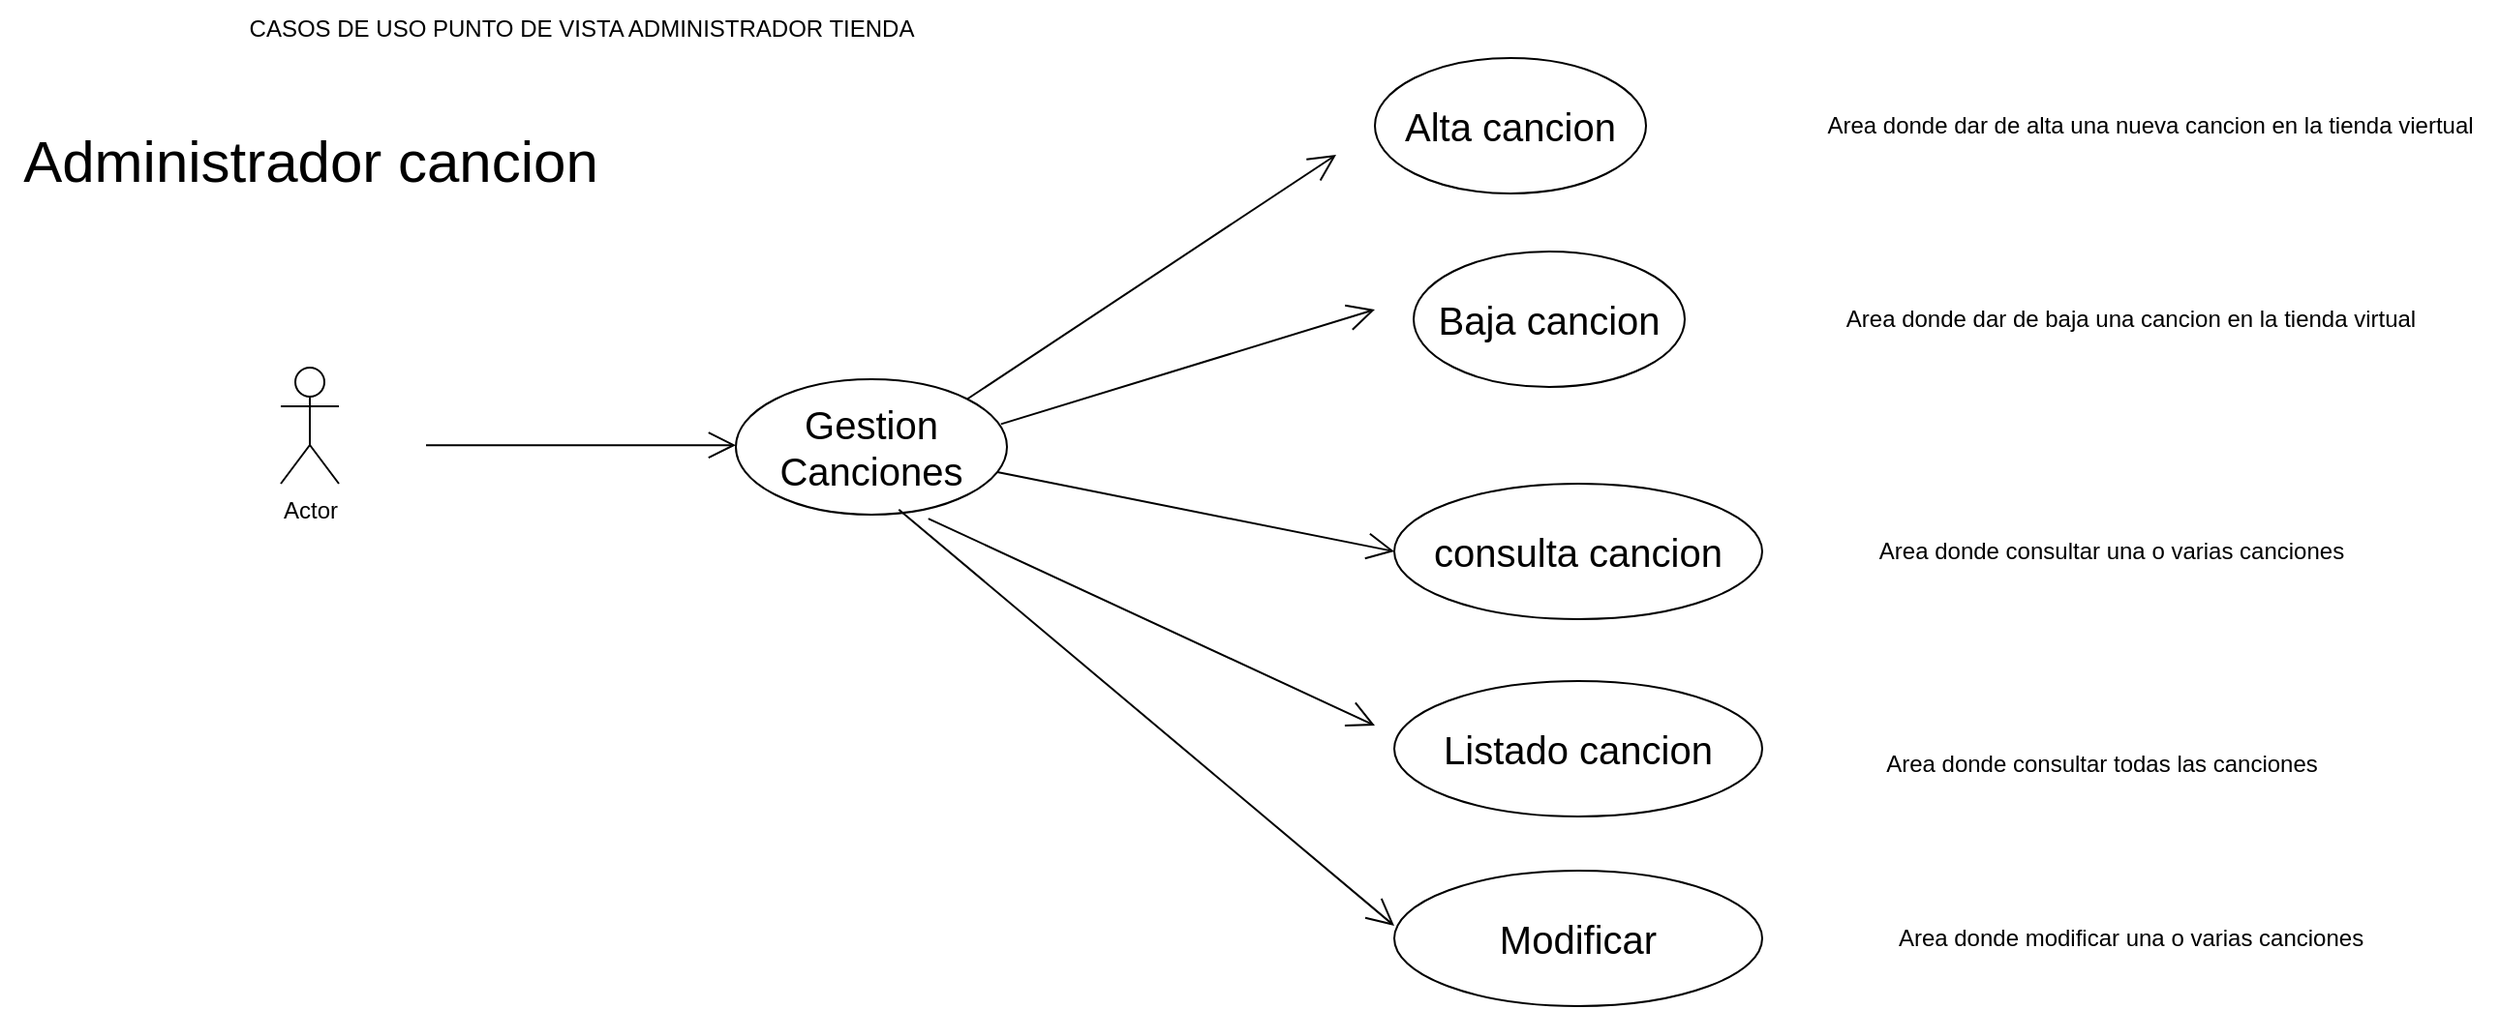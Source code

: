 <mxfile version="24.7.13">
  <diagram name="Página-1" id="tgmQOENE1AUmDB8Zj88i">
    <mxGraphModel dx="2713" dy="1710" grid="1" gridSize="10" guides="1" tooltips="1" connect="1" arrows="1" fold="1" page="1" pageScale="1" pageWidth="827" pageHeight="1169" math="0" shadow="0">
      <root>
        <mxCell id="0" />
        <mxCell id="1" parent="0" />
        <mxCell id="V4rOPZaa1DTqSu1dBDB0-2" value="Actor" style="shape=umlActor;verticalLabelPosition=bottom;verticalAlign=top;html=1;" parent="1" vertex="1">
          <mxGeometry x="-695" y="-220" width="30" height="60" as="geometry" />
        </mxCell>
        <mxCell id="V4rOPZaa1DTqSu1dBDB0-3" value="" style="endArrow=open;endFill=1;endSize=12;html=1;rounded=0;" parent="1" edge="1">
          <mxGeometry width="160" relative="1" as="geometry">
            <mxPoint x="-620" y="-179.91" as="sourcePoint" />
            <mxPoint x="-460" y="-179.91" as="targetPoint" />
          </mxGeometry>
        </mxCell>
        <mxCell id="V4rOPZaa1DTqSu1dBDB0-4" value="&lt;div style=&quot;font-size: 30px;&quot;&gt;&lt;font style=&quot;font-size: 30px;&quot;&gt;Administrador cancion&lt;/font&gt;&lt;/div&gt;" style="text;html=1;align=center;verticalAlign=middle;resizable=0;points=[];autosize=1;strokeColor=none;fillColor=none;" parent="1" vertex="1">
          <mxGeometry x="-840" y="-352" width="320" height="50" as="geometry" />
        </mxCell>
        <mxCell id="V4rOPZaa1DTqSu1dBDB0-5" value="CASOS DE USO PUNTO DE VISTA ADMINISTRADOR TIENDA" style="text;html=1;align=center;verticalAlign=middle;resizable=0;points=[];autosize=1;strokeColor=none;fillColor=none;" parent="1" vertex="1">
          <mxGeometry x="-715" y="-410" width="350" height="30" as="geometry" />
        </mxCell>
        <mxCell id="V4rOPZaa1DTqSu1dBDB0-6" value="&lt;font style=&quot;font-size: 20px;&quot;&gt;Gestion Canciones&lt;/font&gt;" style="ellipse;whiteSpace=wrap;html=1;" parent="1" vertex="1">
          <mxGeometry x="-460" y="-214" width="140" height="70" as="geometry" />
        </mxCell>
        <mxCell id="V4rOPZaa1DTqSu1dBDB0-7" value="" style="endArrow=open;endFill=1;endSize=12;html=1;rounded=0;exitX=1;exitY=0;exitDx=0;exitDy=0;" parent="1" source="V4rOPZaa1DTqSu1dBDB0-6" edge="1">
          <mxGeometry width="160" relative="1" as="geometry">
            <mxPoint x="-310" y="-280" as="sourcePoint" />
            <mxPoint x="-150" y="-330" as="targetPoint" />
            <Array as="points" />
          </mxGeometry>
        </mxCell>
        <mxCell id="V4rOPZaa1DTqSu1dBDB0-8" value="&lt;font style=&quot;font-size: 20px;&quot;&gt;Alta cancion&lt;/font&gt;" style="ellipse;whiteSpace=wrap;html=1;" parent="1" vertex="1">
          <mxGeometry x="-130" y="-380" width="140" height="70" as="geometry" />
        </mxCell>
        <mxCell id="V4rOPZaa1DTqSu1dBDB0-9" value="&lt;font style=&quot;font-size: 20px;&quot;&gt;Baja cancion&lt;/font&gt;" style="ellipse;whiteSpace=wrap;html=1;" parent="1" vertex="1">
          <mxGeometry x="-110" y="-280" width="140" height="70" as="geometry" />
        </mxCell>
        <mxCell id="V4rOPZaa1DTqSu1dBDB0-10" value="" style="endArrow=open;endFill=1;endSize=12;html=1;rounded=0;exitX=0.978;exitY=0.331;exitDx=0;exitDy=0;exitPerimeter=0;" parent="1" source="V4rOPZaa1DTqSu1dBDB0-6" edge="1">
          <mxGeometry width="160" relative="1" as="geometry">
            <mxPoint x="-290" y="-250" as="sourcePoint" />
            <mxPoint x="-130" y="-250" as="targetPoint" />
          </mxGeometry>
        </mxCell>
        <mxCell id="V4rOPZaa1DTqSu1dBDB0-11" value="&lt;div style=&quot;font-size: 20px;&quot;&gt;consulta cancion&lt;/div&gt;" style="ellipse;whiteSpace=wrap;html=1;" parent="1" vertex="1">
          <mxGeometry x="-120" y="-160" width="190" height="70" as="geometry" />
        </mxCell>
        <mxCell id="V4rOPZaa1DTqSu1dBDB0-12" value="" style="endArrow=open;endFill=1;endSize=12;html=1;rounded=0;entryX=0;entryY=0.5;entryDx=0;entryDy=0;" parent="1" source="V4rOPZaa1DTqSu1dBDB0-6" target="V4rOPZaa1DTqSu1dBDB0-11" edge="1">
          <mxGeometry width="160" relative="1" as="geometry">
            <mxPoint x="-340" y="-154" as="sourcePoint" />
            <mxPoint x="-180" y="-204" as="targetPoint" />
            <Array as="points" />
          </mxGeometry>
        </mxCell>
        <mxCell id="V4rOPZaa1DTqSu1dBDB0-13" value="&lt;div style=&quot;font-size: 20px;&quot;&gt;Listado cancion&lt;/div&gt;" style="ellipse;whiteSpace=wrap;html=1;" parent="1" vertex="1">
          <mxGeometry x="-120" y="-58" width="190" height="70" as="geometry" />
        </mxCell>
        <mxCell id="V4rOPZaa1DTqSu1dBDB0-14" value="&lt;font style=&quot;font-size: 20px;&quot;&gt;Modificar&lt;/font&gt;" style="ellipse;whiteSpace=wrap;html=1;" parent="1" vertex="1">
          <mxGeometry x="-120" y="40" width="190" height="70" as="geometry" />
        </mxCell>
        <mxCell id="V4rOPZaa1DTqSu1dBDB0-15" value="" style="endArrow=open;endFill=1;endSize=12;html=1;rounded=0;entryX=0;entryY=0.5;entryDx=0;entryDy=0;exitX=0.71;exitY=1.029;exitDx=0;exitDy=0;exitPerimeter=0;" parent="1" source="V4rOPZaa1DTqSu1dBDB0-6" edge="1">
          <mxGeometry width="160" relative="1" as="geometry">
            <mxPoint x="-331" y="-140" as="sourcePoint" />
            <mxPoint x="-130" y="-35" as="targetPoint" />
            <Array as="points" />
          </mxGeometry>
        </mxCell>
        <mxCell id="V4rOPZaa1DTqSu1dBDB0-16" value="" style="endArrow=open;endFill=1;endSize=12;html=1;rounded=0;entryX=0;entryY=0.5;entryDx=0;entryDy=0;exitX=0.601;exitY=0.962;exitDx=0;exitDy=0;exitPerimeter=0;" parent="1" source="V4rOPZaa1DTqSu1dBDB0-6" edge="1">
          <mxGeometry width="160" relative="1" as="geometry">
            <mxPoint x="-331" y="-114.5" as="sourcePoint" />
            <mxPoint x="-120" y="68.5" as="targetPoint" />
            <Array as="points" />
          </mxGeometry>
        </mxCell>
        <mxCell id="z7ViJRaGej-m9cno3BGp-1" value="Area donde dar de alta una nueva cancion en la tienda viertual" style="text;html=1;align=center;verticalAlign=middle;resizable=0;points=[];autosize=1;strokeColor=none;fillColor=none;" vertex="1" parent="1">
          <mxGeometry x="90" y="-360" width="360" height="30" as="geometry" />
        </mxCell>
        <mxCell id="z7ViJRaGej-m9cno3BGp-2" value="Area donde dar de baja una cancion en la tienda virtual" style="text;html=1;align=center;verticalAlign=middle;resizable=0;points=[];autosize=1;strokeColor=none;fillColor=none;" vertex="1" parent="1">
          <mxGeometry x="100" y="-260" width="320" height="30" as="geometry" />
        </mxCell>
        <mxCell id="z7ViJRaGej-m9cno3BGp-3" value="Area donde consultar una o varias canciones" style="text;html=1;align=center;verticalAlign=middle;resizable=0;points=[];autosize=1;strokeColor=none;fillColor=none;" vertex="1" parent="1">
          <mxGeometry x="120" y="-140" width="260" height="30" as="geometry" />
        </mxCell>
        <mxCell id="z7ViJRaGej-m9cno3BGp-4" value="Area donde consultar todas las canciones" style="text;html=1;align=center;verticalAlign=middle;resizable=0;points=[];autosize=1;strokeColor=none;fillColor=none;" vertex="1" parent="1">
          <mxGeometry x="125" y="-30" width="240" height="30" as="geometry" />
        </mxCell>
        <mxCell id="z7ViJRaGej-m9cno3BGp-5" value="Area donde modificar una o varias canciones" style="text;html=1;align=center;verticalAlign=middle;resizable=0;points=[];autosize=1;strokeColor=none;fillColor=none;" vertex="1" parent="1">
          <mxGeometry x="130" y="60" width="260" height="30" as="geometry" />
        </mxCell>
      </root>
    </mxGraphModel>
  </diagram>
</mxfile>
